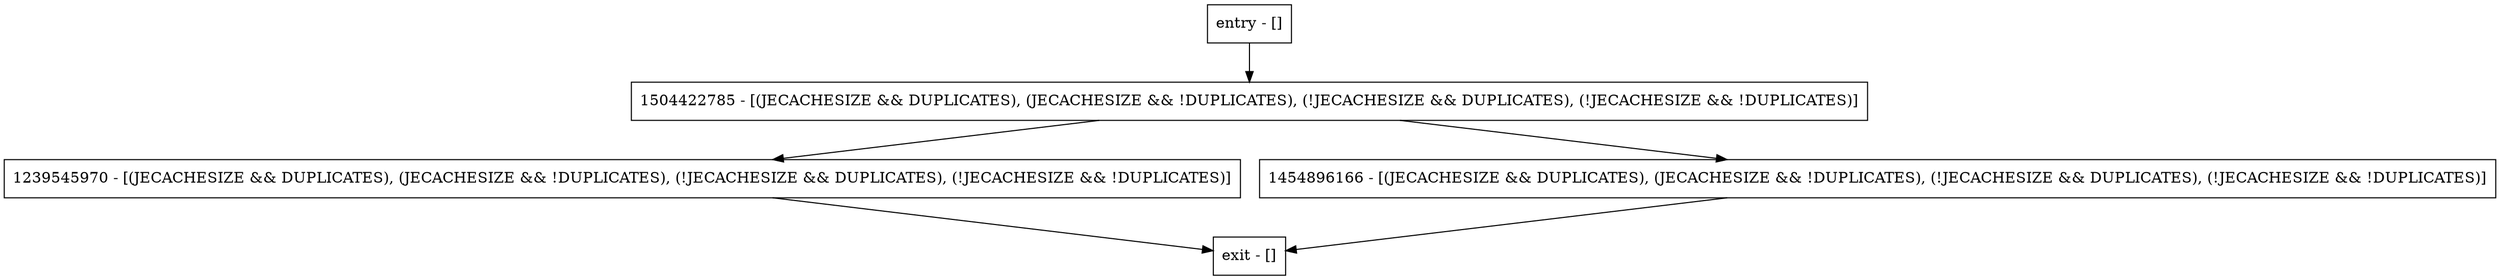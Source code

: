 digraph getSize {
node [shape=record];
entry [label="entry - []"];
exit [label="exit - []"];
1239545970 [label="1239545970 - [(JECACHESIZE && DUPLICATES), (JECACHESIZE && !DUPLICATES), (!JECACHESIZE && DUPLICATES), (!JECACHESIZE && !DUPLICATES)]"];
1504422785 [label="1504422785 - [(JECACHESIZE && DUPLICATES), (JECACHESIZE && !DUPLICATES), (!JECACHESIZE && DUPLICATES), (!JECACHESIZE && !DUPLICATES)]"];
1454896166 [label="1454896166 - [(JECACHESIZE && DUPLICATES), (JECACHESIZE && !DUPLICATES), (!JECACHESIZE && DUPLICATES), (!JECACHESIZE && !DUPLICATES)]"];
entry;
exit;
entry -> 1504422785;
1239545970 -> exit;
1504422785 -> 1239545970;
1504422785 -> 1454896166;
1454896166 -> exit;
}
